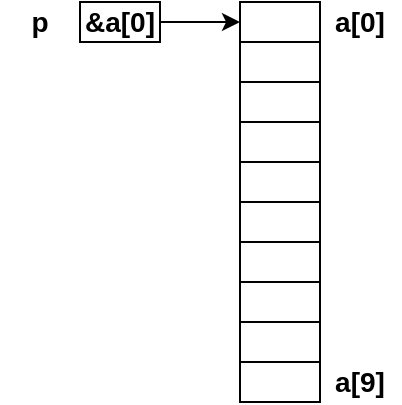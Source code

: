 <mxfile version="14.5.1" type="device"><diagram id="MXQ_l0Jrie3AkM82IuTe" name="第 1 页"><mxGraphModel dx="988" dy="560" grid="1" gridSize="10" guides="1" tooltips="1" connect="1" arrows="1" fold="1" page="1" pageScale="1" pageWidth="827" pageHeight="1169" math="0" shadow="0"><root><mxCell id="0"/><mxCell id="1" parent="0"/><mxCell id="zXA16gf03gwoxUCZf4As-1" value="" style="rounded=0;whiteSpace=wrap;html=1;" vertex="1" parent="1"><mxGeometry x="320" y="40" width="40" height="20" as="geometry"/></mxCell><mxCell id="zXA16gf03gwoxUCZf4As-2" value="" style="rounded=0;whiteSpace=wrap;html=1;" vertex="1" parent="1"><mxGeometry x="320" y="60" width="40" height="20" as="geometry"/></mxCell><mxCell id="zXA16gf03gwoxUCZf4As-3" value="" style="rounded=0;whiteSpace=wrap;html=1;" vertex="1" parent="1"><mxGeometry x="320" y="80" width="40" height="20" as="geometry"/></mxCell><mxCell id="zXA16gf03gwoxUCZf4As-4" value="" style="rounded=0;whiteSpace=wrap;html=1;" vertex="1" parent="1"><mxGeometry x="320" y="100" width="40" height="20" as="geometry"/></mxCell><mxCell id="zXA16gf03gwoxUCZf4As-5" value="" style="rounded=0;whiteSpace=wrap;html=1;" vertex="1" parent="1"><mxGeometry x="320" y="120" width="40" height="20" as="geometry"/></mxCell><mxCell id="zXA16gf03gwoxUCZf4As-6" value="" style="rounded=0;whiteSpace=wrap;html=1;" vertex="1" parent="1"><mxGeometry x="320" y="140" width="40" height="20" as="geometry"/></mxCell><mxCell id="zXA16gf03gwoxUCZf4As-7" value="" style="rounded=0;whiteSpace=wrap;html=1;" vertex="1" parent="1"><mxGeometry x="320" y="160" width="40" height="20" as="geometry"/></mxCell><mxCell id="zXA16gf03gwoxUCZf4As-8" value="" style="rounded=0;whiteSpace=wrap;html=1;" vertex="1" parent="1"><mxGeometry x="320" y="180" width="40" height="20" as="geometry"/></mxCell><mxCell id="zXA16gf03gwoxUCZf4As-9" value="" style="rounded=0;whiteSpace=wrap;html=1;" vertex="1" parent="1"><mxGeometry x="320" y="200" width="40" height="20" as="geometry"/></mxCell><mxCell id="zXA16gf03gwoxUCZf4As-10" value="" style="rounded=0;whiteSpace=wrap;html=1;" vertex="1" parent="1"><mxGeometry x="320" y="220" width="40" height="20" as="geometry"/></mxCell><mxCell id="zXA16gf03gwoxUCZf4As-11" value="&lt;b&gt;&lt;font style=&quot;font-size: 14px&quot;&gt;&amp;amp;a[0]&lt;/font&gt;&lt;/b&gt;" style="rounded=0;whiteSpace=wrap;html=1;" vertex="1" parent="1"><mxGeometry x="240" y="40" width="40" height="20" as="geometry"/></mxCell><mxCell id="zXA16gf03gwoxUCZf4As-12" value="" style="endArrow=classic;html=1;exitX=1;exitY=0.5;exitDx=0;exitDy=0;entryX=0;entryY=0.5;entryDx=0;entryDy=0;" edge="1" parent="1" source="zXA16gf03gwoxUCZf4As-11" target="zXA16gf03gwoxUCZf4As-1"><mxGeometry width="50" height="50" relative="1" as="geometry"><mxPoint x="250" y="90" as="sourcePoint"/><mxPoint x="300" y="40" as="targetPoint"/></mxGeometry></mxCell><mxCell id="zXA16gf03gwoxUCZf4As-13" value="&lt;b&gt;&lt;font style=&quot;font-size: 14px&quot;&gt;p&lt;/font&gt;&lt;/b&gt;" style="text;html=1;strokeColor=none;fillColor=none;align=center;verticalAlign=middle;whiteSpace=wrap;rounded=0;" vertex="1" parent="1"><mxGeometry x="200" y="40" width="40" height="20" as="geometry"/></mxCell><mxCell id="zXA16gf03gwoxUCZf4As-14" value="&lt;b&gt;&lt;font style=&quot;font-size: 14px&quot;&gt;a[0]&lt;/font&gt;&lt;/b&gt;" style="text;html=1;strokeColor=none;fillColor=none;align=center;verticalAlign=middle;whiteSpace=wrap;rounded=0;" vertex="1" parent="1"><mxGeometry x="360" y="40" width="40" height="20" as="geometry"/></mxCell><mxCell id="zXA16gf03gwoxUCZf4As-15" value="&lt;b&gt;&lt;font style=&quot;font-size: 14px&quot;&gt;a[9]&lt;/font&gt;&lt;/b&gt;" style="text;html=1;strokeColor=none;fillColor=none;align=center;verticalAlign=middle;whiteSpace=wrap;rounded=0;" vertex="1" parent="1"><mxGeometry x="360" y="220" width="40" height="20" as="geometry"/></mxCell></root></mxGraphModel></diagram></mxfile>